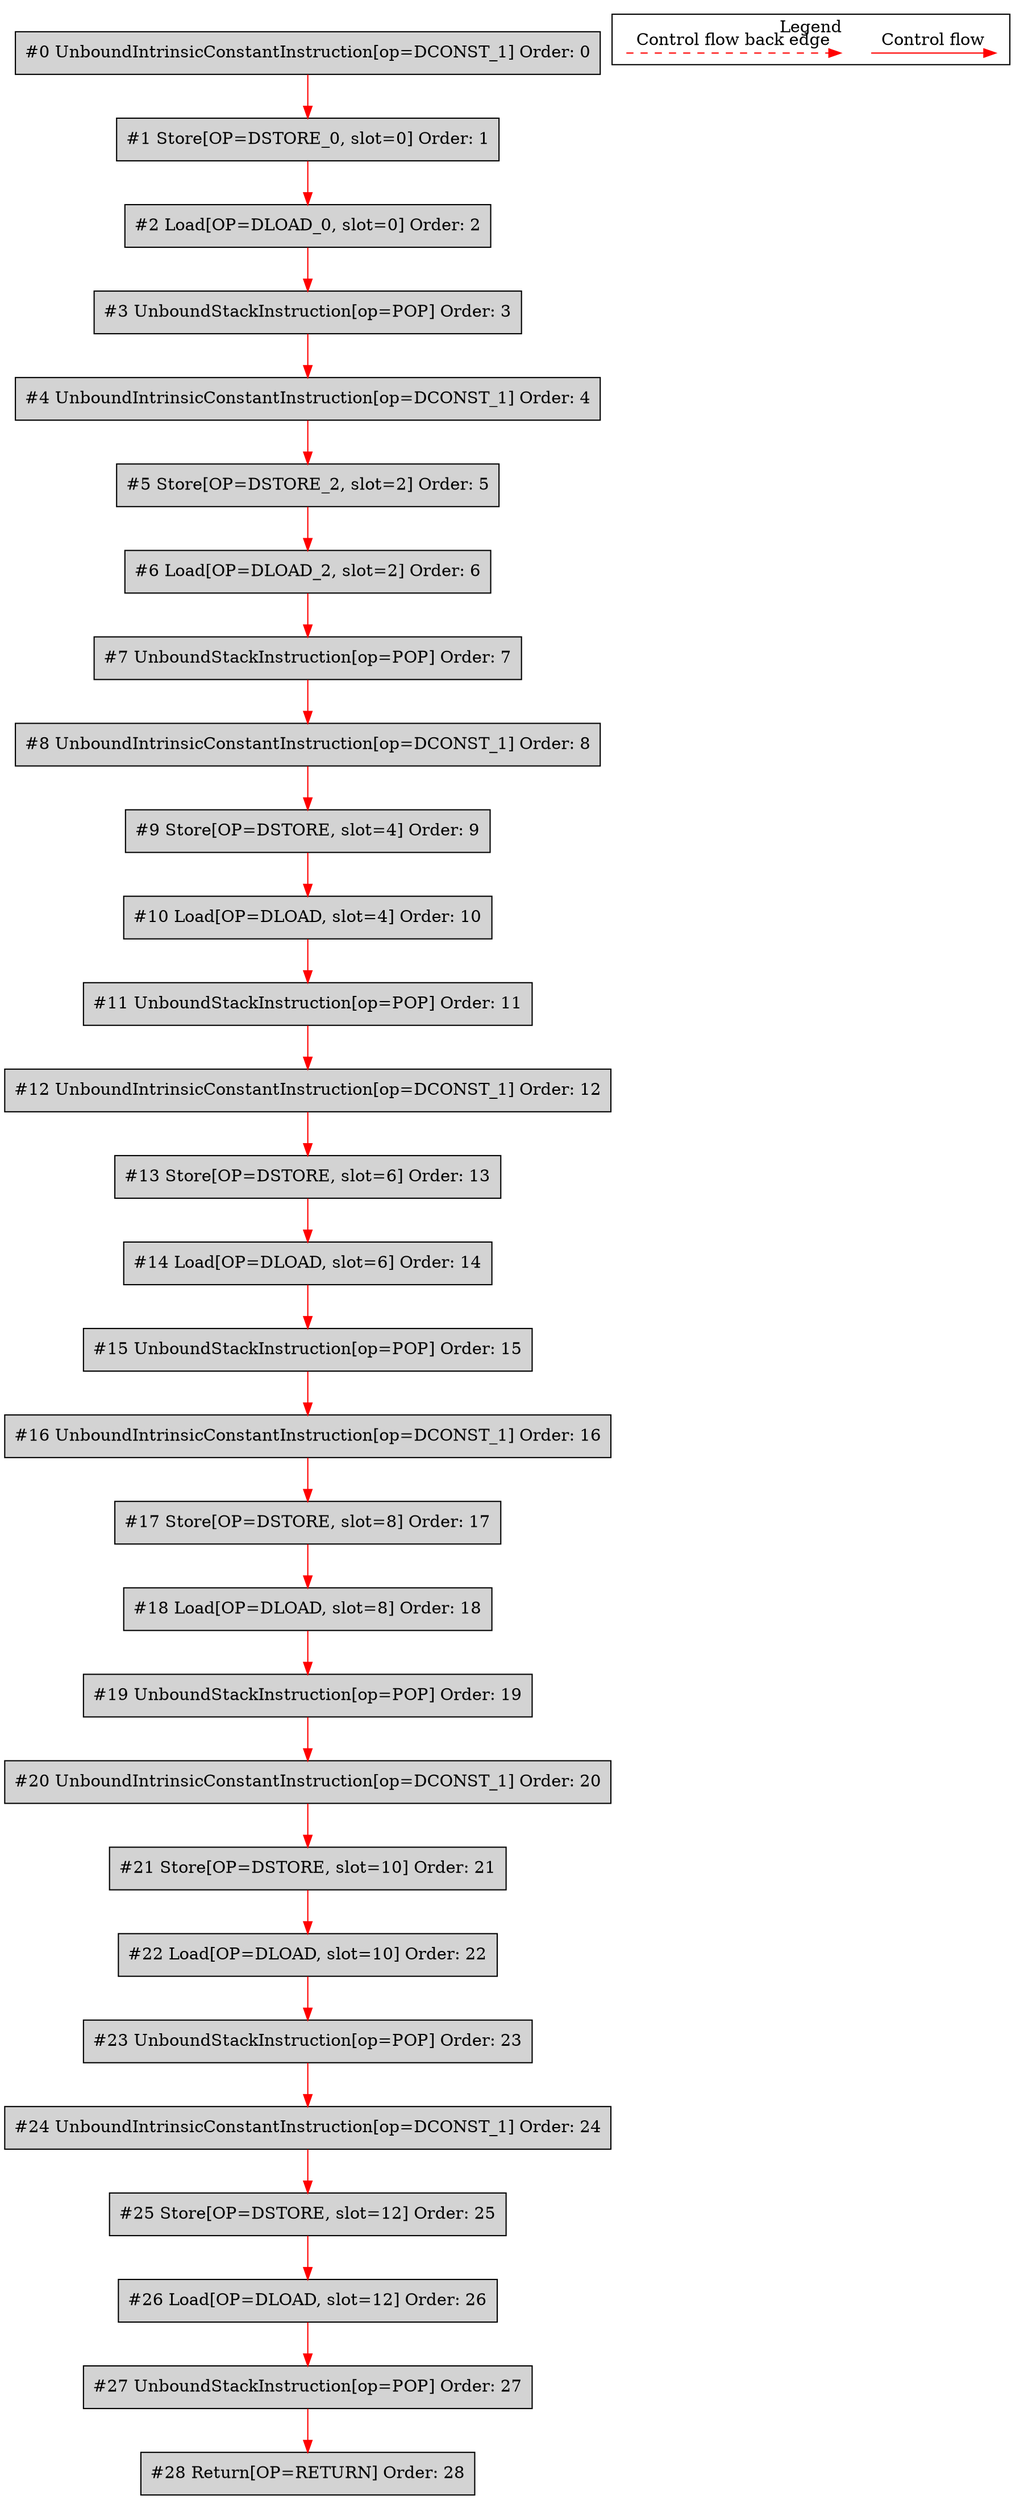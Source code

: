 digraph {
 node0[label="#0 UnboundIntrinsicConstantInstruction[op=DCONST_1] Order: 0", shape=box, fillcolor=lightgrey, style=filled];
 node1[label="#1 Store[OP=DSTORE_0, slot=0] Order: 1", shape=box, fillcolor=lightgrey, style=filled];
 node2[label="#2 Load[OP=DLOAD_0, slot=0] Order: 2", shape=box, fillcolor=lightgrey, style=filled];
 node3[label="#3 UnboundStackInstruction[op=POP] Order: 3", shape=box, fillcolor=lightgrey, style=filled];
 node4[label="#4 UnboundIntrinsicConstantInstruction[op=DCONST_1] Order: 4", shape=box, fillcolor=lightgrey, style=filled];
 node5[label="#5 Store[OP=DSTORE_2, slot=2] Order: 5", shape=box, fillcolor=lightgrey, style=filled];
 node6[label="#6 Load[OP=DLOAD_2, slot=2] Order: 6", shape=box, fillcolor=lightgrey, style=filled];
 node7[label="#7 UnboundStackInstruction[op=POP] Order: 7", shape=box, fillcolor=lightgrey, style=filled];
 node8[label="#8 UnboundIntrinsicConstantInstruction[op=DCONST_1] Order: 8", shape=box, fillcolor=lightgrey, style=filled];
 node9[label="#9 Store[OP=DSTORE, slot=4] Order: 9", shape=box, fillcolor=lightgrey, style=filled];
 node10[label="#10 Load[OP=DLOAD, slot=4] Order: 10", shape=box, fillcolor=lightgrey, style=filled];
 node11[label="#11 UnboundStackInstruction[op=POP] Order: 11", shape=box, fillcolor=lightgrey, style=filled];
 node12[label="#12 UnboundIntrinsicConstantInstruction[op=DCONST_1] Order: 12", shape=box, fillcolor=lightgrey, style=filled];
 node13[label="#13 Store[OP=DSTORE, slot=6] Order: 13", shape=box, fillcolor=lightgrey, style=filled];
 node14[label="#14 Load[OP=DLOAD, slot=6] Order: 14", shape=box, fillcolor=lightgrey, style=filled];
 node15[label="#15 UnboundStackInstruction[op=POP] Order: 15", shape=box, fillcolor=lightgrey, style=filled];
 node16[label="#16 UnboundIntrinsicConstantInstruction[op=DCONST_1] Order: 16", shape=box, fillcolor=lightgrey, style=filled];
 node17[label="#17 Store[OP=DSTORE, slot=8] Order: 17", shape=box, fillcolor=lightgrey, style=filled];
 node18[label="#18 Load[OP=DLOAD, slot=8] Order: 18", shape=box, fillcolor=lightgrey, style=filled];
 node19[label="#19 UnboundStackInstruction[op=POP] Order: 19", shape=box, fillcolor=lightgrey, style=filled];
 node20[label="#20 UnboundIntrinsicConstantInstruction[op=DCONST_1] Order: 20", shape=box, fillcolor=lightgrey, style=filled];
 node21[label="#21 Store[OP=DSTORE, slot=10] Order: 21", shape=box, fillcolor=lightgrey, style=filled];
 node22[label="#22 Load[OP=DLOAD, slot=10] Order: 22", shape=box, fillcolor=lightgrey, style=filled];
 node23[label="#23 UnboundStackInstruction[op=POP] Order: 23", shape=box, fillcolor=lightgrey, style=filled];
 node24[label="#24 UnboundIntrinsicConstantInstruction[op=DCONST_1] Order: 24", shape=box, fillcolor=lightgrey, style=filled];
 node25[label="#25 Store[OP=DSTORE, slot=12] Order: 25", shape=box, fillcolor=lightgrey, style=filled];
 node26[label="#26 Load[OP=DLOAD, slot=12] Order: 26", shape=box, fillcolor=lightgrey, style=filled];
 node27[label="#27 UnboundStackInstruction[op=POP] Order: 27", shape=box, fillcolor=lightgrey, style=filled];
 node28[label="#28 Return[OP=RETURN] Order: 28", shape=box, fillcolor=lightgrey, style=filled];
 node0 -> node1[color=red];
 node1 -> node2[color=red];
 node2 -> node3[color=red];
 node3 -> node4[color=red];
 node4 -> node5[color=red];
 node5 -> node6[color=red];
 node6 -> node7[color=red];
 node7 -> node8[color=red];
 node8 -> node9[color=red];
 node9 -> node10[color=red];
 node10 -> node11[color=red];
 node11 -> node12[color=red];
 node12 -> node13[color=red];
 node13 -> node14[color=red];
 node14 -> node15[color=red];
 node15 -> node16[color=red];
 node16 -> node17[color=red];
 node17 -> node18[color=red];
 node18 -> node19[color=red];
 node19 -> node20[color=red];
 node20 -> node21[color=red];
 node21 -> node22[color=red];
 node22 -> node23[color=red];
 node23 -> node24[color=red];
 node24 -> node25[color=red];
 node25 -> node26[color=red];
 node26 -> node27[color=red];
 node27 -> node28[color=red];
 subgraph cluster_000 {
  label = "Legend";
  node [shape=point]
  {
   rank=same;
   c0 [style = invis];
   c1 [style = invis];
   c2 [style = invis];
   c3 [style = invis];
  }
  c0 -> c1 [label="Control flow", style=solid, color=red]
  c2 -> c3 [label="Control flow back edge", style=dashed, color=red]
 }

}

